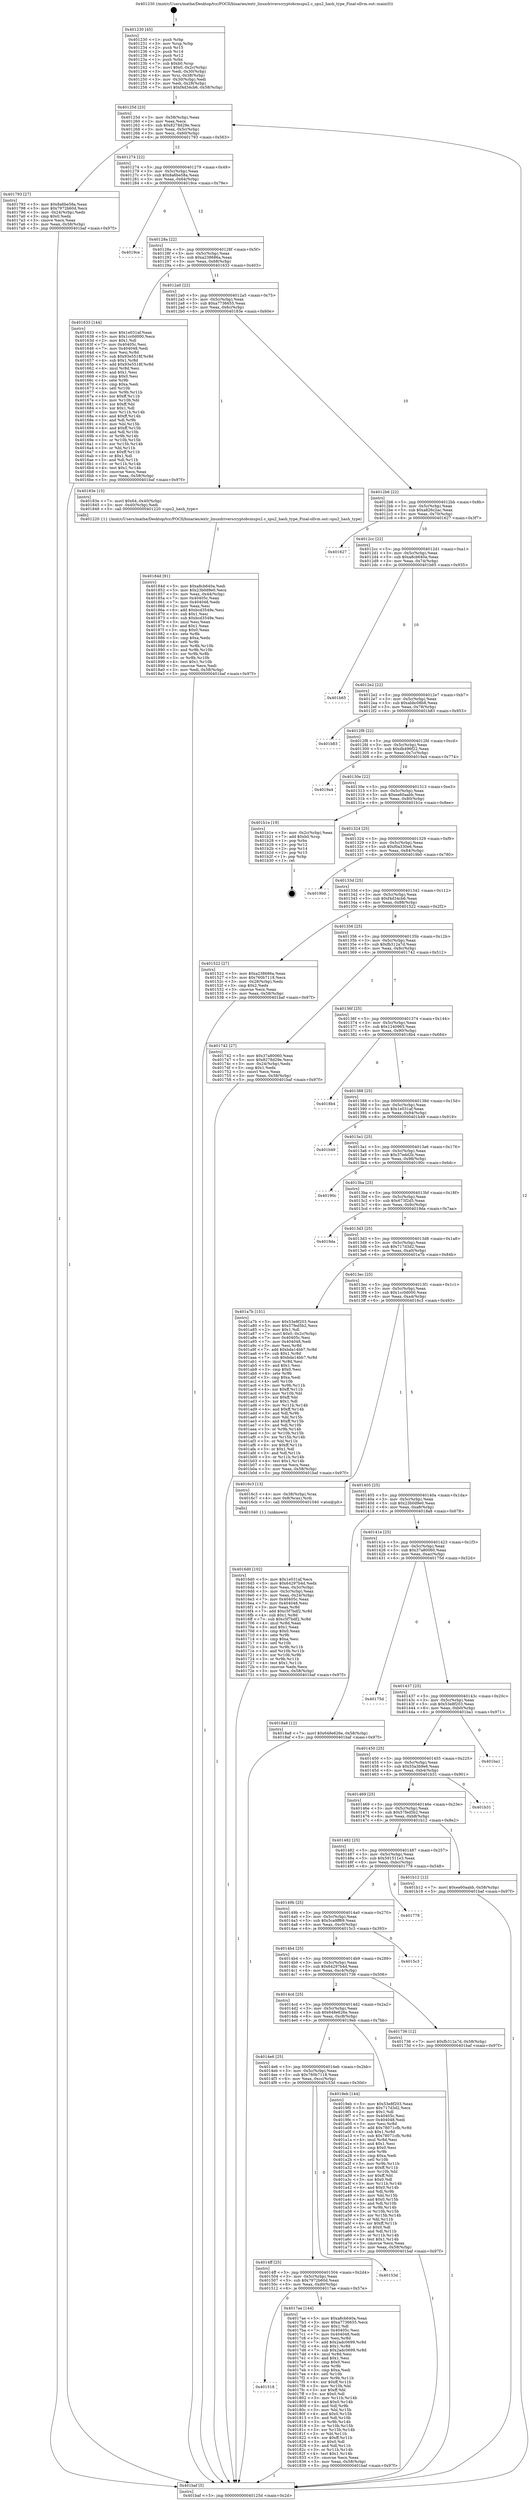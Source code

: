 digraph "0x401230" {
  label = "0x401230 (/mnt/c/Users/mathe/Desktop/tcc/POCII/binaries/extr_linuxdriverscryptobcmspu2.c_spu2_hash_type_Final-ollvm.out::main(0))"
  labelloc = "t"
  node[shape=record]

  Entry [label="",width=0.3,height=0.3,shape=circle,fillcolor=black,style=filled]
  "0x40125d" [label="{
     0x40125d [23]\l
     | [instrs]\l
     &nbsp;&nbsp;0x40125d \<+3\>: mov -0x58(%rbp),%eax\l
     &nbsp;&nbsp;0x401260 \<+2\>: mov %eax,%ecx\l
     &nbsp;&nbsp;0x401262 \<+6\>: sub $0x8278d29e,%ecx\l
     &nbsp;&nbsp;0x401268 \<+3\>: mov %eax,-0x5c(%rbp)\l
     &nbsp;&nbsp;0x40126b \<+3\>: mov %ecx,-0x60(%rbp)\l
     &nbsp;&nbsp;0x40126e \<+6\>: je 0000000000401793 \<main+0x563\>\l
  }"]
  "0x401793" [label="{
     0x401793 [27]\l
     | [instrs]\l
     &nbsp;&nbsp;0x401793 \<+5\>: mov $0x8a6be58a,%eax\l
     &nbsp;&nbsp;0x401798 \<+5\>: mov $0x7972b60d,%ecx\l
     &nbsp;&nbsp;0x40179d \<+3\>: mov -0x24(%rbp),%edx\l
     &nbsp;&nbsp;0x4017a0 \<+3\>: cmp $0x0,%edx\l
     &nbsp;&nbsp;0x4017a3 \<+3\>: cmove %ecx,%eax\l
     &nbsp;&nbsp;0x4017a6 \<+3\>: mov %eax,-0x58(%rbp)\l
     &nbsp;&nbsp;0x4017a9 \<+5\>: jmp 0000000000401baf \<main+0x97f\>\l
  }"]
  "0x401274" [label="{
     0x401274 [22]\l
     | [instrs]\l
     &nbsp;&nbsp;0x401274 \<+5\>: jmp 0000000000401279 \<main+0x49\>\l
     &nbsp;&nbsp;0x401279 \<+3\>: mov -0x5c(%rbp),%eax\l
     &nbsp;&nbsp;0x40127c \<+5\>: sub $0x8a6be58a,%eax\l
     &nbsp;&nbsp;0x401281 \<+3\>: mov %eax,-0x64(%rbp)\l
     &nbsp;&nbsp;0x401284 \<+6\>: je 00000000004019ce \<main+0x79e\>\l
  }"]
  Exit [label="",width=0.3,height=0.3,shape=circle,fillcolor=black,style=filled,peripheries=2]
  "0x4019ce" [label="{
     0x4019ce\l
  }", style=dashed]
  "0x40128a" [label="{
     0x40128a [22]\l
     | [instrs]\l
     &nbsp;&nbsp;0x40128a \<+5\>: jmp 000000000040128f \<main+0x5f\>\l
     &nbsp;&nbsp;0x40128f \<+3\>: mov -0x5c(%rbp),%eax\l
     &nbsp;&nbsp;0x401292 \<+5\>: sub $0xa238686a,%eax\l
     &nbsp;&nbsp;0x401297 \<+3\>: mov %eax,-0x68(%rbp)\l
     &nbsp;&nbsp;0x40129a \<+6\>: je 0000000000401633 \<main+0x403\>\l
  }"]
  "0x40184d" [label="{
     0x40184d [91]\l
     | [instrs]\l
     &nbsp;&nbsp;0x40184d \<+5\>: mov $0xa8cb640a,%edi\l
     &nbsp;&nbsp;0x401852 \<+5\>: mov $0x23b0d9e0,%ecx\l
     &nbsp;&nbsp;0x401857 \<+3\>: mov %eax,-0x44(%rbp)\l
     &nbsp;&nbsp;0x40185a \<+7\>: mov 0x40405c,%eax\l
     &nbsp;&nbsp;0x401861 \<+7\>: mov 0x404048,%edx\l
     &nbsp;&nbsp;0x401868 \<+2\>: mov %eax,%esi\l
     &nbsp;&nbsp;0x40186a \<+6\>: add $0xbcd3549e,%esi\l
     &nbsp;&nbsp;0x401870 \<+3\>: sub $0x1,%esi\l
     &nbsp;&nbsp;0x401873 \<+6\>: sub $0xbcd3549e,%esi\l
     &nbsp;&nbsp;0x401879 \<+3\>: imul %esi,%eax\l
     &nbsp;&nbsp;0x40187c \<+3\>: and $0x1,%eax\l
     &nbsp;&nbsp;0x40187f \<+3\>: cmp $0x0,%eax\l
     &nbsp;&nbsp;0x401882 \<+4\>: sete %r8b\l
     &nbsp;&nbsp;0x401886 \<+3\>: cmp $0xa,%edx\l
     &nbsp;&nbsp;0x401889 \<+4\>: setl %r9b\l
     &nbsp;&nbsp;0x40188d \<+3\>: mov %r8b,%r10b\l
     &nbsp;&nbsp;0x401890 \<+3\>: and %r9b,%r10b\l
     &nbsp;&nbsp;0x401893 \<+3\>: xor %r9b,%r8b\l
     &nbsp;&nbsp;0x401896 \<+3\>: or %r8b,%r10b\l
     &nbsp;&nbsp;0x401899 \<+4\>: test $0x1,%r10b\l
     &nbsp;&nbsp;0x40189d \<+3\>: cmovne %ecx,%edi\l
     &nbsp;&nbsp;0x4018a0 \<+3\>: mov %edi,-0x58(%rbp)\l
     &nbsp;&nbsp;0x4018a3 \<+5\>: jmp 0000000000401baf \<main+0x97f\>\l
  }"]
  "0x401633" [label="{
     0x401633 [144]\l
     | [instrs]\l
     &nbsp;&nbsp;0x401633 \<+5\>: mov $0x1e031af,%eax\l
     &nbsp;&nbsp;0x401638 \<+5\>: mov $0x1cc0d000,%ecx\l
     &nbsp;&nbsp;0x40163d \<+2\>: mov $0x1,%dl\l
     &nbsp;&nbsp;0x40163f \<+7\>: mov 0x40405c,%esi\l
     &nbsp;&nbsp;0x401646 \<+7\>: mov 0x404048,%edi\l
     &nbsp;&nbsp;0x40164d \<+3\>: mov %esi,%r8d\l
     &nbsp;&nbsp;0x401650 \<+7\>: sub $0x93e5518f,%r8d\l
     &nbsp;&nbsp;0x401657 \<+4\>: sub $0x1,%r8d\l
     &nbsp;&nbsp;0x40165b \<+7\>: add $0x93e5518f,%r8d\l
     &nbsp;&nbsp;0x401662 \<+4\>: imul %r8d,%esi\l
     &nbsp;&nbsp;0x401666 \<+3\>: and $0x1,%esi\l
     &nbsp;&nbsp;0x401669 \<+3\>: cmp $0x0,%esi\l
     &nbsp;&nbsp;0x40166c \<+4\>: sete %r9b\l
     &nbsp;&nbsp;0x401670 \<+3\>: cmp $0xa,%edi\l
     &nbsp;&nbsp;0x401673 \<+4\>: setl %r10b\l
     &nbsp;&nbsp;0x401677 \<+3\>: mov %r9b,%r11b\l
     &nbsp;&nbsp;0x40167a \<+4\>: xor $0xff,%r11b\l
     &nbsp;&nbsp;0x40167e \<+3\>: mov %r10b,%bl\l
     &nbsp;&nbsp;0x401681 \<+3\>: xor $0xff,%bl\l
     &nbsp;&nbsp;0x401684 \<+3\>: xor $0x1,%dl\l
     &nbsp;&nbsp;0x401687 \<+3\>: mov %r11b,%r14b\l
     &nbsp;&nbsp;0x40168a \<+4\>: and $0xff,%r14b\l
     &nbsp;&nbsp;0x40168e \<+3\>: and %dl,%r9b\l
     &nbsp;&nbsp;0x401691 \<+3\>: mov %bl,%r15b\l
     &nbsp;&nbsp;0x401694 \<+4\>: and $0xff,%r15b\l
     &nbsp;&nbsp;0x401698 \<+3\>: and %dl,%r10b\l
     &nbsp;&nbsp;0x40169b \<+3\>: or %r9b,%r14b\l
     &nbsp;&nbsp;0x40169e \<+3\>: or %r10b,%r15b\l
     &nbsp;&nbsp;0x4016a1 \<+3\>: xor %r15b,%r14b\l
     &nbsp;&nbsp;0x4016a4 \<+3\>: or %bl,%r11b\l
     &nbsp;&nbsp;0x4016a7 \<+4\>: xor $0xff,%r11b\l
     &nbsp;&nbsp;0x4016ab \<+3\>: or $0x1,%dl\l
     &nbsp;&nbsp;0x4016ae \<+3\>: and %dl,%r11b\l
     &nbsp;&nbsp;0x4016b1 \<+3\>: or %r11b,%r14b\l
     &nbsp;&nbsp;0x4016b4 \<+4\>: test $0x1,%r14b\l
     &nbsp;&nbsp;0x4016b8 \<+3\>: cmovne %ecx,%eax\l
     &nbsp;&nbsp;0x4016bb \<+3\>: mov %eax,-0x58(%rbp)\l
     &nbsp;&nbsp;0x4016be \<+5\>: jmp 0000000000401baf \<main+0x97f\>\l
  }"]
  "0x4012a0" [label="{
     0x4012a0 [22]\l
     | [instrs]\l
     &nbsp;&nbsp;0x4012a0 \<+5\>: jmp 00000000004012a5 \<main+0x75\>\l
     &nbsp;&nbsp;0x4012a5 \<+3\>: mov -0x5c(%rbp),%eax\l
     &nbsp;&nbsp;0x4012a8 \<+5\>: sub $0xa7736655,%eax\l
     &nbsp;&nbsp;0x4012ad \<+3\>: mov %eax,-0x6c(%rbp)\l
     &nbsp;&nbsp;0x4012b0 \<+6\>: je 000000000040183e \<main+0x60e\>\l
  }"]
  "0x401518" [label="{
     0x401518\l
  }", style=dashed]
  "0x40183e" [label="{
     0x40183e [15]\l
     | [instrs]\l
     &nbsp;&nbsp;0x40183e \<+7\>: movl $0x64,-0x40(%rbp)\l
     &nbsp;&nbsp;0x401845 \<+3\>: mov -0x40(%rbp),%edi\l
     &nbsp;&nbsp;0x401848 \<+5\>: call 0000000000401220 \<spu2_hash_type\>\l
     | [calls]\l
     &nbsp;&nbsp;0x401220 \{1\} (/mnt/c/Users/mathe/Desktop/tcc/POCII/binaries/extr_linuxdriverscryptobcmspu2.c_spu2_hash_type_Final-ollvm.out::spu2_hash_type)\l
  }"]
  "0x4012b6" [label="{
     0x4012b6 [22]\l
     | [instrs]\l
     &nbsp;&nbsp;0x4012b6 \<+5\>: jmp 00000000004012bb \<main+0x8b\>\l
     &nbsp;&nbsp;0x4012bb \<+3\>: mov -0x5c(%rbp),%eax\l
     &nbsp;&nbsp;0x4012be \<+5\>: sub $0xa826c2ac,%eax\l
     &nbsp;&nbsp;0x4012c3 \<+3\>: mov %eax,-0x70(%rbp)\l
     &nbsp;&nbsp;0x4012c6 \<+6\>: je 0000000000401627 \<main+0x3f7\>\l
  }"]
  "0x4017ae" [label="{
     0x4017ae [144]\l
     | [instrs]\l
     &nbsp;&nbsp;0x4017ae \<+5\>: mov $0xa8cb640a,%eax\l
     &nbsp;&nbsp;0x4017b3 \<+5\>: mov $0xa7736655,%ecx\l
     &nbsp;&nbsp;0x4017b8 \<+2\>: mov $0x1,%dl\l
     &nbsp;&nbsp;0x4017ba \<+7\>: mov 0x40405c,%esi\l
     &nbsp;&nbsp;0x4017c1 \<+7\>: mov 0x404048,%edi\l
     &nbsp;&nbsp;0x4017c8 \<+3\>: mov %esi,%r8d\l
     &nbsp;&nbsp;0x4017cb \<+7\>: add $0x2adc0699,%r8d\l
     &nbsp;&nbsp;0x4017d2 \<+4\>: sub $0x1,%r8d\l
     &nbsp;&nbsp;0x4017d6 \<+7\>: sub $0x2adc0699,%r8d\l
     &nbsp;&nbsp;0x4017dd \<+4\>: imul %r8d,%esi\l
     &nbsp;&nbsp;0x4017e1 \<+3\>: and $0x1,%esi\l
     &nbsp;&nbsp;0x4017e4 \<+3\>: cmp $0x0,%esi\l
     &nbsp;&nbsp;0x4017e7 \<+4\>: sete %r9b\l
     &nbsp;&nbsp;0x4017eb \<+3\>: cmp $0xa,%edi\l
     &nbsp;&nbsp;0x4017ee \<+4\>: setl %r10b\l
     &nbsp;&nbsp;0x4017f2 \<+3\>: mov %r9b,%r11b\l
     &nbsp;&nbsp;0x4017f5 \<+4\>: xor $0xff,%r11b\l
     &nbsp;&nbsp;0x4017f9 \<+3\>: mov %r10b,%bl\l
     &nbsp;&nbsp;0x4017fc \<+3\>: xor $0xff,%bl\l
     &nbsp;&nbsp;0x4017ff \<+3\>: xor $0x0,%dl\l
     &nbsp;&nbsp;0x401802 \<+3\>: mov %r11b,%r14b\l
     &nbsp;&nbsp;0x401805 \<+4\>: and $0x0,%r14b\l
     &nbsp;&nbsp;0x401809 \<+3\>: and %dl,%r9b\l
     &nbsp;&nbsp;0x40180c \<+3\>: mov %bl,%r15b\l
     &nbsp;&nbsp;0x40180f \<+4\>: and $0x0,%r15b\l
     &nbsp;&nbsp;0x401813 \<+3\>: and %dl,%r10b\l
     &nbsp;&nbsp;0x401816 \<+3\>: or %r9b,%r14b\l
     &nbsp;&nbsp;0x401819 \<+3\>: or %r10b,%r15b\l
     &nbsp;&nbsp;0x40181c \<+3\>: xor %r15b,%r14b\l
     &nbsp;&nbsp;0x40181f \<+3\>: or %bl,%r11b\l
     &nbsp;&nbsp;0x401822 \<+4\>: xor $0xff,%r11b\l
     &nbsp;&nbsp;0x401826 \<+3\>: or $0x0,%dl\l
     &nbsp;&nbsp;0x401829 \<+3\>: and %dl,%r11b\l
     &nbsp;&nbsp;0x40182c \<+3\>: or %r11b,%r14b\l
     &nbsp;&nbsp;0x40182f \<+4\>: test $0x1,%r14b\l
     &nbsp;&nbsp;0x401833 \<+3\>: cmovne %ecx,%eax\l
     &nbsp;&nbsp;0x401836 \<+3\>: mov %eax,-0x58(%rbp)\l
     &nbsp;&nbsp;0x401839 \<+5\>: jmp 0000000000401baf \<main+0x97f\>\l
  }"]
  "0x401627" [label="{
     0x401627\l
  }", style=dashed]
  "0x4012cc" [label="{
     0x4012cc [22]\l
     | [instrs]\l
     &nbsp;&nbsp;0x4012cc \<+5\>: jmp 00000000004012d1 \<main+0xa1\>\l
     &nbsp;&nbsp;0x4012d1 \<+3\>: mov -0x5c(%rbp),%eax\l
     &nbsp;&nbsp;0x4012d4 \<+5\>: sub $0xa8cb640a,%eax\l
     &nbsp;&nbsp;0x4012d9 \<+3\>: mov %eax,-0x74(%rbp)\l
     &nbsp;&nbsp;0x4012dc \<+6\>: je 0000000000401b65 \<main+0x935\>\l
  }"]
  "0x4014ff" [label="{
     0x4014ff [25]\l
     | [instrs]\l
     &nbsp;&nbsp;0x4014ff \<+5\>: jmp 0000000000401504 \<main+0x2d4\>\l
     &nbsp;&nbsp;0x401504 \<+3\>: mov -0x5c(%rbp),%eax\l
     &nbsp;&nbsp;0x401507 \<+5\>: sub $0x7972b60d,%eax\l
     &nbsp;&nbsp;0x40150c \<+6\>: mov %eax,-0xd0(%rbp)\l
     &nbsp;&nbsp;0x401512 \<+6\>: je 00000000004017ae \<main+0x57e\>\l
  }"]
  "0x401b65" [label="{
     0x401b65\l
  }", style=dashed]
  "0x4012e2" [label="{
     0x4012e2 [22]\l
     | [instrs]\l
     &nbsp;&nbsp;0x4012e2 \<+5\>: jmp 00000000004012e7 \<main+0xb7\>\l
     &nbsp;&nbsp;0x4012e7 \<+3\>: mov -0x5c(%rbp),%eax\l
     &nbsp;&nbsp;0x4012ea \<+5\>: sub $0xabbc08b8,%eax\l
     &nbsp;&nbsp;0x4012ef \<+3\>: mov %eax,-0x78(%rbp)\l
     &nbsp;&nbsp;0x4012f2 \<+6\>: je 0000000000401b83 \<main+0x953\>\l
  }"]
  "0x40153d" [label="{
     0x40153d\l
  }", style=dashed]
  "0x401b83" [label="{
     0x401b83\l
  }", style=dashed]
  "0x4012f8" [label="{
     0x4012f8 [22]\l
     | [instrs]\l
     &nbsp;&nbsp;0x4012f8 \<+5\>: jmp 00000000004012fd \<main+0xcd\>\l
     &nbsp;&nbsp;0x4012fd \<+3\>: mov -0x5c(%rbp),%eax\l
     &nbsp;&nbsp;0x401300 \<+5\>: sub $0xdb496f22,%eax\l
     &nbsp;&nbsp;0x401305 \<+3\>: mov %eax,-0x7c(%rbp)\l
     &nbsp;&nbsp;0x401308 \<+6\>: je 00000000004019a4 \<main+0x774\>\l
  }"]
  "0x4014e6" [label="{
     0x4014e6 [25]\l
     | [instrs]\l
     &nbsp;&nbsp;0x4014e6 \<+5\>: jmp 00000000004014eb \<main+0x2bb\>\l
     &nbsp;&nbsp;0x4014eb \<+3\>: mov -0x5c(%rbp),%eax\l
     &nbsp;&nbsp;0x4014ee \<+5\>: sub $0x760b7118,%eax\l
     &nbsp;&nbsp;0x4014f3 \<+6\>: mov %eax,-0xcc(%rbp)\l
     &nbsp;&nbsp;0x4014f9 \<+6\>: je 000000000040153d \<main+0x30d\>\l
  }"]
  "0x4019a4" [label="{
     0x4019a4\l
  }", style=dashed]
  "0x40130e" [label="{
     0x40130e [22]\l
     | [instrs]\l
     &nbsp;&nbsp;0x40130e \<+5\>: jmp 0000000000401313 \<main+0xe3\>\l
     &nbsp;&nbsp;0x401313 \<+3\>: mov -0x5c(%rbp),%eax\l
     &nbsp;&nbsp;0x401316 \<+5\>: sub $0xea60aabb,%eax\l
     &nbsp;&nbsp;0x40131b \<+3\>: mov %eax,-0x80(%rbp)\l
     &nbsp;&nbsp;0x40131e \<+6\>: je 0000000000401b1e \<main+0x8ee\>\l
  }"]
  "0x4019eb" [label="{
     0x4019eb [144]\l
     | [instrs]\l
     &nbsp;&nbsp;0x4019eb \<+5\>: mov $0x53e8f203,%eax\l
     &nbsp;&nbsp;0x4019f0 \<+5\>: mov $0x717d3d2,%ecx\l
     &nbsp;&nbsp;0x4019f5 \<+2\>: mov $0x1,%dl\l
     &nbsp;&nbsp;0x4019f7 \<+7\>: mov 0x40405c,%esi\l
     &nbsp;&nbsp;0x4019fe \<+7\>: mov 0x404048,%edi\l
     &nbsp;&nbsp;0x401a05 \<+3\>: mov %esi,%r8d\l
     &nbsp;&nbsp;0x401a08 \<+7\>: add $0x78071cfb,%r8d\l
     &nbsp;&nbsp;0x401a0f \<+4\>: sub $0x1,%r8d\l
     &nbsp;&nbsp;0x401a13 \<+7\>: sub $0x78071cfb,%r8d\l
     &nbsp;&nbsp;0x401a1a \<+4\>: imul %r8d,%esi\l
     &nbsp;&nbsp;0x401a1e \<+3\>: and $0x1,%esi\l
     &nbsp;&nbsp;0x401a21 \<+3\>: cmp $0x0,%esi\l
     &nbsp;&nbsp;0x401a24 \<+4\>: sete %r9b\l
     &nbsp;&nbsp;0x401a28 \<+3\>: cmp $0xa,%edi\l
     &nbsp;&nbsp;0x401a2b \<+4\>: setl %r10b\l
     &nbsp;&nbsp;0x401a2f \<+3\>: mov %r9b,%r11b\l
     &nbsp;&nbsp;0x401a32 \<+4\>: xor $0xff,%r11b\l
     &nbsp;&nbsp;0x401a36 \<+3\>: mov %r10b,%bl\l
     &nbsp;&nbsp;0x401a39 \<+3\>: xor $0xff,%bl\l
     &nbsp;&nbsp;0x401a3c \<+3\>: xor $0x0,%dl\l
     &nbsp;&nbsp;0x401a3f \<+3\>: mov %r11b,%r14b\l
     &nbsp;&nbsp;0x401a42 \<+4\>: and $0x0,%r14b\l
     &nbsp;&nbsp;0x401a46 \<+3\>: and %dl,%r9b\l
     &nbsp;&nbsp;0x401a49 \<+3\>: mov %bl,%r15b\l
     &nbsp;&nbsp;0x401a4c \<+4\>: and $0x0,%r15b\l
     &nbsp;&nbsp;0x401a50 \<+3\>: and %dl,%r10b\l
     &nbsp;&nbsp;0x401a53 \<+3\>: or %r9b,%r14b\l
     &nbsp;&nbsp;0x401a56 \<+3\>: or %r10b,%r15b\l
     &nbsp;&nbsp;0x401a59 \<+3\>: xor %r15b,%r14b\l
     &nbsp;&nbsp;0x401a5c \<+3\>: or %bl,%r11b\l
     &nbsp;&nbsp;0x401a5f \<+4\>: xor $0xff,%r11b\l
     &nbsp;&nbsp;0x401a63 \<+3\>: or $0x0,%dl\l
     &nbsp;&nbsp;0x401a66 \<+3\>: and %dl,%r11b\l
     &nbsp;&nbsp;0x401a69 \<+3\>: or %r11b,%r14b\l
     &nbsp;&nbsp;0x401a6c \<+4\>: test $0x1,%r14b\l
     &nbsp;&nbsp;0x401a70 \<+3\>: cmovne %ecx,%eax\l
     &nbsp;&nbsp;0x401a73 \<+3\>: mov %eax,-0x58(%rbp)\l
     &nbsp;&nbsp;0x401a76 \<+5\>: jmp 0000000000401baf \<main+0x97f\>\l
  }"]
  "0x401b1e" [label="{
     0x401b1e [19]\l
     | [instrs]\l
     &nbsp;&nbsp;0x401b1e \<+3\>: mov -0x2c(%rbp),%eax\l
     &nbsp;&nbsp;0x401b21 \<+7\>: add $0xb0,%rsp\l
     &nbsp;&nbsp;0x401b28 \<+1\>: pop %rbx\l
     &nbsp;&nbsp;0x401b29 \<+2\>: pop %r12\l
     &nbsp;&nbsp;0x401b2b \<+2\>: pop %r14\l
     &nbsp;&nbsp;0x401b2d \<+2\>: pop %r15\l
     &nbsp;&nbsp;0x401b2f \<+1\>: pop %rbp\l
     &nbsp;&nbsp;0x401b30 \<+1\>: ret\l
  }"]
  "0x401324" [label="{
     0x401324 [25]\l
     | [instrs]\l
     &nbsp;&nbsp;0x401324 \<+5\>: jmp 0000000000401329 \<main+0xf9\>\l
     &nbsp;&nbsp;0x401329 \<+3\>: mov -0x5c(%rbp),%eax\l
     &nbsp;&nbsp;0x40132c \<+5\>: sub $0xf0a330e6,%eax\l
     &nbsp;&nbsp;0x401331 \<+6\>: mov %eax,-0x84(%rbp)\l
     &nbsp;&nbsp;0x401337 \<+6\>: je 00000000004019b0 \<main+0x780\>\l
  }"]
  "0x4014cd" [label="{
     0x4014cd [25]\l
     | [instrs]\l
     &nbsp;&nbsp;0x4014cd \<+5\>: jmp 00000000004014d2 \<main+0x2a2\>\l
     &nbsp;&nbsp;0x4014d2 \<+3\>: mov -0x5c(%rbp),%eax\l
     &nbsp;&nbsp;0x4014d5 \<+5\>: sub $0x648e626e,%eax\l
     &nbsp;&nbsp;0x4014da \<+6\>: mov %eax,-0xc8(%rbp)\l
     &nbsp;&nbsp;0x4014e0 \<+6\>: je 00000000004019eb \<main+0x7bb\>\l
  }"]
  "0x4019b0" [label="{
     0x4019b0\l
  }", style=dashed]
  "0x40133d" [label="{
     0x40133d [25]\l
     | [instrs]\l
     &nbsp;&nbsp;0x40133d \<+5\>: jmp 0000000000401342 \<main+0x112\>\l
     &nbsp;&nbsp;0x401342 \<+3\>: mov -0x5c(%rbp),%eax\l
     &nbsp;&nbsp;0x401345 \<+5\>: sub $0xf4d34cb6,%eax\l
     &nbsp;&nbsp;0x40134a \<+6\>: mov %eax,-0x88(%rbp)\l
     &nbsp;&nbsp;0x401350 \<+6\>: je 0000000000401522 \<main+0x2f2\>\l
  }"]
  "0x401736" [label="{
     0x401736 [12]\l
     | [instrs]\l
     &nbsp;&nbsp;0x401736 \<+7\>: movl $0xfb312a7d,-0x58(%rbp)\l
     &nbsp;&nbsp;0x40173d \<+5\>: jmp 0000000000401baf \<main+0x97f\>\l
  }"]
  "0x401522" [label="{
     0x401522 [27]\l
     | [instrs]\l
     &nbsp;&nbsp;0x401522 \<+5\>: mov $0xa238686a,%eax\l
     &nbsp;&nbsp;0x401527 \<+5\>: mov $0x760b7118,%ecx\l
     &nbsp;&nbsp;0x40152c \<+3\>: mov -0x28(%rbp),%edx\l
     &nbsp;&nbsp;0x40152f \<+3\>: cmp $0x2,%edx\l
     &nbsp;&nbsp;0x401532 \<+3\>: cmovne %ecx,%eax\l
     &nbsp;&nbsp;0x401535 \<+3\>: mov %eax,-0x58(%rbp)\l
     &nbsp;&nbsp;0x401538 \<+5\>: jmp 0000000000401baf \<main+0x97f\>\l
  }"]
  "0x401356" [label="{
     0x401356 [25]\l
     | [instrs]\l
     &nbsp;&nbsp;0x401356 \<+5\>: jmp 000000000040135b \<main+0x12b\>\l
     &nbsp;&nbsp;0x40135b \<+3\>: mov -0x5c(%rbp),%eax\l
     &nbsp;&nbsp;0x40135e \<+5\>: sub $0xfb312a7d,%eax\l
     &nbsp;&nbsp;0x401363 \<+6\>: mov %eax,-0x8c(%rbp)\l
     &nbsp;&nbsp;0x401369 \<+6\>: je 0000000000401742 \<main+0x512\>\l
  }"]
  "0x401baf" [label="{
     0x401baf [5]\l
     | [instrs]\l
     &nbsp;&nbsp;0x401baf \<+5\>: jmp 000000000040125d \<main+0x2d\>\l
  }"]
  "0x401230" [label="{
     0x401230 [45]\l
     | [instrs]\l
     &nbsp;&nbsp;0x401230 \<+1\>: push %rbp\l
     &nbsp;&nbsp;0x401231 \<+3\>: mov %rsp,%rbp\l
     &nbsp;&nbsp;0x401234 \<+2\>: push %r15\l
     &nbsp;&nbsp;0x401236 \<+2\>: push %r14\l
     &nbsp;&nbsp;0x401238 \<+2\>: push %r12\l
     &nbsp;&nbsp;0x40123a \<+1\>: push %rbx\l
     &nbsp;&nbsp;0x40123b \<+7\>: sub $0xb0,%rsp\l
     &nbsp;&nbsp;0x401242 \<+7\>: movl $0x0,-0x2c(%rbp)\l
     &nbsp;&nbsp;0x401249 \<+3\>: mov %edi,-0x30(%rbp)\l
     &nbsp;&nbsp;0x40124c \<+4\>: mov %rsi,-0x38(%rbp)\l
     &nbsp;&nbsp;0x401250 \<+3\>: mov -0x30(%rbp),%edi\l
     &nbsp;&nbsp;0x401253 \<+3\>: mov %edi,-0x28(%rbp)\l
     &nbsp;&nbsp;0x401256 \<+7\>: movl $0xf4d34cb6,-0x58(%rbp)\l
  }"]
  "0x4014b4" [label="{
     0x4014b4 [25]\l
     | [instrs]\l
     &nbsp;&nbsp;0x4014b4 \<+5\>: jmp 00000000004014b9 \<main+0x289\>\l
     &nbsp;&nbsp;0x4014b9 \<+3\>: mov -0x5c(%rbp),%eax\l
     &nbsp;&nbsp;0x4014bc \<+5\>: sub $0x64297b4d,%eax\l
     &nbsp;&nbsp;0x4014c1 \<+6\>: mov %eax,-0xc4(%rbp)\l
     &nbsp;&nbsp;0x4014c7 \<+6\>: je 0000000000401736 \<main+0x506\>\l
  }"]
  "0x401742" [label="{
     0x401742 [27]\l
     | [instrs]\l
     &nbsp;&nbsp;0x401742 \<+5\>: mov $0x37a80060,%eax\l
     &nbsp;&nbsp;0x401747 \<+5\>: mov $0x8278d29e,%ecx\l
     &nbsp;&nbsp;0x40174c \<+3\>: mov -0x24(%rbp),%edx\l
     &nbsp;&nbsp;0x40174f \<+3\>: cmp $0x1,%edx\l
     &nbsp;&nbsp;0x401752 \<+3\>: cmovl %ecx,%eax\l
     &nbsp;&nbsp;0x401755 \<+3\>: mov %eax,-0x58(%rbp)\l
     &nbsp;&nbsp;0x401758 \<+5\>: jmp 0000000000401baf \<main+0x97f\>\l
  }"]
  "0x40136f" [label="{
     0x40136f [25]\l
     | [instrs]\l
     &nbsp;&nbsp;0x40136f \<+5\>: jmp 0000000000401374 \<main+0x144\>\l
     &nbsp;&nbsp;0x401374 \<+3\>: mov -0x5c(%rbp),%eax\l
     &nbsp;&nbsp;0x401377 \<+5\>: sub $0x1240965,%eax\l
     &nbsp;&nbsp;0x40137c \<+6\>: mov %eax,-0x90(%rbp)\l
     &nbsp;&nbsp;0x401382 \<+6\>: je 00000000004018b4 \<main+0x684\>\l
  }"]
  "0x4015c3" [label="{
     0x4015c3\l
  }", style=dashed]
  "0x4018b4" [label="{
     0x4018b4\l
  }", style=dashed]
  "0x401388" [label="{
     0x401388 [25]\l
     | [instrs]\l
     &nbsp;&nbsp;0x401388 \<+5\>: jmp 000000000040138d \<main+0x15d\>\l
     &nbsp;&nbsp;0x40138d \<+3\>: mov -0x5c(%rbp),%eax\l
     &nbsp;&nbsp;0x401390 \<+5\>: sub $0x1e031af,%eax\l
     &nbsp;&nbsp;0x401395 \<+6\>: mov %eax,-0x94(%rbp)\l
     &nbsp;&nbsp;0x40139b \<+6\>: je 0000000000401b49 \<main+0x919\>\l
  }"]
  "0x40149b" [label="{
     0x40149b [25]\l
     | [instrs]\l
     &nbsp;&nbsp;0x40149b \<+5\>: jmp 00000000004014a0 \<main+0x270\>\l
     &nbsp;&nbsp;0x4014a0 \<+3\>: mov -0x5c(%rbp),%eax\l
     &nbsp;&nbsp;0x4014a3 \<+5\>: sub $0x5ca9ff69,%eax\l
     &nbsp;&nbsp;0x4014a8 \<+6\>: mov %eax,-0xc0(%rbp)\l
     &nbsp;&nbsp;0x4014ae \<+6\>: je 00000000004015c3 \<main+0x393\>\l
  }"]
  "0x401b49" [label="{
     0x401b49\l
  }", style=dashed]
  "0x4013a1" [label="{
     0x4013a1 [25]\l
     | [instrs]\l
     &nbsp;&nbsp;0x4013a1 \<+5\>: jmp 00000000004013a6 \<main+0x176\>\l
     &nbsp;&nbsp;0x4013a6 \<+3\>: mov -0x5c(%rbp),%eax\l
     &nbsp;&nbsp;0x4013a9 \<+5\>: sub $0x37edd2b,%eax\l
     &nbsp;&nbsp;0x4013ae \<+6\>: mov %eax,-0x98(%rbp)\l
     &nbsp;&nbsp;0x4013b4 \<+6\>: je 000000000040190c \<main+0x6dc\>\l
  }"]
  "0x401778" [label="{
     0x401778\l
  }", style=dashed]
  "0x40190c" [label="{
     0x40190c\l
  }", style=dashed]
  "0x4013ba" [label="{
     0x4013ba [25]\l
     | [instrs]\l
     &nbsp;&nbsp;0x4013ba \<+5\>: jmp 00000000004013bf \<main+0x18f\>\l
     &nbsp;&nbsp;0x4013bf \<+3\>: mov -0x5c(%rbp),%eax\l
     &nbsp;&nbsp;0x4013c2 \<+5\>: sub $0x673f2d5,%eax\l
     &nbsp;&nbsp;0x4013c7 \<+6\>: mov %eax,-0x9c(%rbp)\l
     &nbsp;&nbsp;0x4013cd \<+6\>: je 00000000004019da \<main+0x7aa\>\l
  }"]
  "0x401482" [label="{
     0x401482 [25]\l
     | [instrs]\l
     &nbsp;&nbsp;0x401482 \<+5\>: jmp 0000000000401487 \<main+0x257\>\l
     &nbsp;&nbsp;0x401487 \<+3\>: mov -0x5c(%rbp),%eax\l
     &nbsp;&nbsp;0x40148a \<+5\>: sub $0x591511e3,%eax\l
     &nbsp;&nbsp;0x40148f \<+6\>: mov %eax,-0xbc(%rbp)\l
     &nbsp;&nbsp;0x401495 \<+6\>: je 0000000000401778 \<main+0x548\>\l
  }"]
  "0x4019da" [label="{
     0x4019da\l
  }", style=dashed]
  "0x4013d3" [label="{
     0x4013d3 [25]\l
     | [instrs]\l
     &nbsp;&nbsp;0x4013d3 \<+5\>: jmp 00000000004013d8 \<main+0x1a8\>\l
     &nbsp;&nbsp;0x4013d8 \<+3\>: mov -0x5c(%rbp),%eax\l
     &nbsp;&nbsp;0x4013db \<+5\>: sub $0x717d3d2,%eax\l
     &nbsp;&nbsp;0x4013e0 \<+6\>: mov %eax,-0xa0(%rbp)\l
     &nbsp;&nbsp;0x4013e6 \<+6\>: je 0000000000401a7b \<main+0x84b\>\l
  }"]
  "0x401b12" [label="{
     0x401b12 [12]\l
     | [instrs]\l
     &nbsp;&nbsp;0x401b12 \<+7\>: movl $0xea60aabb,-0x58(%rbp)\l
     &nbsp;&nbsp;0x401b19 \<+5\>: jmp 0000000000401baf \<main+0x97f\>\l
  }"]
  "0x401a7b" [label="{
     0x401a7b [151]\l
     | [instrs]\l
     &nbsp;&nbsp;0x401a7b \<+5\>: mov $0x53e8f203,%eax\l
     &nbsp;&nbsp;0x401a80 \<+5\>: mov $0x57fed5b2,%ecx\l
     &nbsp;&nbsp;0x401a85 \<+2\>: mov $0x1,%dl\l
     &nbsp;&nbsp;0x401a87 \<+7\>: movl $0x0,-0x2c(%rbp)\l
     &nbsp;&nbsp;0x401a8e \<+7\>: mov 0x40405c,%esi\l
     &nbsp;&nbsp;0x401a95 \<+7\>: mov 0x404048,%edi\l
     &nbsp;&nbsp;0x401a9c \<+3\>: mov %esi,%r8d\l
     &nbsp;&nbsp;0x401a9f \<+7\>: add $0xbda14bb7,%r8d\l
     &nbsp;&nbsp;0x401aa6 \<+4\>: sub $0x1,%r8d\l
     &nbsp;&nbsp;0x401aaa \<+7\>: sub $0xbda14bb7,%r8d\l
     &nbsp;&nbsp;0x401ab1 \<+4\>: imul %r8d,%esi\l
     &nbsp;&nbsp;0x401ab5 \<+3\>: and $0x1,%esi\l
     &nbsp;&nbsp;0x401ab8 \<+3\>: cmp $0x0,%esi\l
     &nbsp;&nbsp;0x401abb \<+4\>: sete %r9b\l
     &nbsp;&nbsp;0x401abf \<+3\>: cmp $0xa,%edi\l
     &nbsp;&nbsp;0x401ac2 \<+4\>: setl %r10b\l
     &nbsp;&nbsp;0x401ac6 \<+3\>: mov %r9b,%r11b\l
     &nbsp;&nbsp;0x401ac9 \<+4\>: xor $0xff,%r11b\l
     &nbsp;&nbsp;0x401acd \<+3\>: mov %r10b,%bl\l
     &nbsp;&nbsp;0x401ad0 \<+3\>: xor $0xff,%bl\l
     &nbsp;&nbsp;0x401ad3 \<+3\>: xor $0x1,%dl\l
     &nbsp;&nbsp;0x401ad6 \<+3\>: mov %r11b,%r14b\l
     &nbsp;&nbsp;0x401ad9 \<+4\>: and $0xff,%r14b\l
     &nbsp;&nbsp;0x401add \<+3\>: and %dl,%r9b\l
     &nbsp;&nbsp;0x401ae0 \<+3\>: mov %bl,%r15b\l
     &nbsp;&nbsp;0x401ae3 \<+4\>: and $0xff,%r15b\l
     &nbsp;&nbsp;0x401ae7 \<+3\>: and %dl,%r10b\l
     &nbsp;&nbsp;0x401aea \<+3\>: or %r9b,%r14b\l
     &nbsp;&nbsp;0x401aed \<+3\>: or %r10b,%r15b\l
     &nbsp;&nbsp;0x401af0 \<+3\>: xor %r15b,%r14b\l
     &nbsp;&nbsp;0x401af3 \<+3\>: or %bl,%r11b\l
     &nbsp;&nbsp;0x401af6 \<+4\>: xor $0xff,%r11b\l
     &nbsp;&nbsp;0x401afa \<+3\>: or $0x1,%dl\l
     &nbsp;&nbsp;0x401afd \<+3\>: and %dl,%r11b\l
     &nbsp;&nbsp;0x401b00 \<+3\>: or %r11b,%r14b\l
     &nbsp;&nbsp;0x401b03 \<+4\>: test $0x1,%r14b\l
     &nbsp;&nbsp;0x401b07 \<+3\>: cmovne %ecx,%eax\l
     &nbsp;&nbsp;0x401b0a \<+3\>: mov %eax,-0x58(%rbp)\l
     &nbsp;&nbsp;0x401b0d \<+5\>: jmp 0000000000401baf \<main+0x97f\>\l
  }"]
  "0x4013ec" [label="{
     0x4013ec [25]\l
     | [instrs]\l
     &nbsp;&nbsp;0x4013ec \<+5\>: jmp 00000000004013f1 \<main+0x1c1\>\l
     &nbsp;&nbsp;0x4013f1 \<+3\>: mov -0x5c(%rbp),%eax\l
     &nbsp;&nbsp;0x4013f4 \<+5\>: sub $0x1cc0d000,%eax\l
     &nbsp;&nbsp;0x4013f9 \<+6\>: mov %eax,-0xa4(%rbp)\l
     &nbsp;&nbsp;0x4013ff \<+6\>: je 00000000004016c3 \<main+0x493\>\l
  }"]
  "0x401469" [label="{
     0x401469 [25]\l
     | [instrs]\l
     &nbsp;&nbsp;0x401469 \<+5\>: jmp 000000000040146e \<main+0x23e\>\l
     &nbsp;&nbsp;0x40146e \<+3\>: mov -0x5c(%rbp),%eax\l
     &nbsp;&nbsp;0x401471 \<+5\>: sub $0x57fed5b2,%eax\l
     &nbsp;&nbsp;0x401476 \<+6\>: mov %eax,-0xb8(%rbp)\l
     &nbsp;&nbsp;0x40147c \<+6\>: je 0000000000401b12 \<main+0x8e2\>\l
  }"]
  "0x4016c3" [label="{
     0x4016c3 [13]\l
     | [instrs]\l
     &nbsp;&nbsp;0x4016c3 \<+4\>: mov -0x38(%rbp),%rax\l
     &nbsp;&nbsp;0x4016c7 \<+4\>: mov 0x8(%rax),%rdi\l
     &nbsp;&nbsp;0x4016cb \<+5\>: call 0000000000401040 \<atoi@plt\>\l
     | [calls]\l
     &nbsp;&nbsp;0x401040 \{1\} (unknown)\l
  }"]
  "0x401405" [label="{
     0x401405 [25]\l
     | [instrs]\l
     &nbsp;&nbsp;0x401405 \<+5\>: jmp 000000000040140a \<main+0x1da\>\l
     &nbsp;&nbsp;0x40140a \<+3\>: mov -0x5c(%rbp),%eax\l
     &nbsp;&nbsp;0x40140d \<+5\>: sub $0x23b0d9e0,%eax\l
     &nbsp;&nbsp;0x401412 \<+6\>: mov %eax,-0xa8(%rbp)\l
     &nbsp;&nbsp;0x401418 \<+6\>: je 00000000004018a8 \<main+0x678\>\l
  }"]
  "0x4016d0" [label="{
     0x4016d0 [102]\l
     | [instrs]\l
     &nbsp;&nbsp;0x4016d0 \<+5\>: mov $0x1e031af,%ecx\l
     &nbsp;&nbsp;0x4016d5 \<+5\>: mov $0x64297b4d,%edx\l
     &nbsp;&nbsp;0x4016da \<+3\>: mov %eax,-0x3c(%rbp)\l
     &nbsp;&nbsp;0x4016dd \<+3\>: mov -0x3c(%rbp),%eax\l
     &nbsp;&nbsp;0x4016e0 \<+3\>: mov %eax,-0x24(%rbp)\l
     &nbsp;&nbsp;0x4016e3 \<+7\>: mov 0x40405c,%eax\l
     &nbsp;&nbsp;0x4016ea \<+7\>: mov 0x404048,%esi\l
     &nbsp;&nbsp;0x4016f1 \<+3\>: mov %eax,%r8d\l
     &nbsp;&nbsp;0x4016f4 \<+7\>: add $0xc5f7bdf2,%r8d\l
     &nbsp;&nbsp;0x4016fb \<+4\>: sub $0x1,%r8d\l
     &nbsp;&nbsp;0x4016ff \<+7\>: sub $0xc5f7bdf2,%r8d\l
     &nbsp;&nbsp;0x401706 \<+4\>: imul %r8d,%eax\l
     &nbsp;&nbsp;0x40170a \<+3\>: and $0x1,%eax\l
     &nbsp;&nbsp;0x40170d \<+3\>: cmp $0x0,%eax\l
     &nbsp;&nbsp;0x401710 \<+4\>: sete %r9b\l
     &nbsp;&nbsp;0x401714 \<+3\>: cmp $0xa,%esi\l
     &nbsp;&nbsp;0x401717 \<+4\>: setl %r10b\l
     &nbsp;&nbsp;0x40171b \<+3\>: mov %r9b,%r11b\l
     &nbsp;&nbsp;0x40171e \<+3\>: and %r10b,%r11b\l
     &nbsp;&nbsp;0x401721 \<+3\>: xor %r10b,%r9b\l
     &nbsp;&nbsp;0x401724 \<+3\>: or %r9b,%r11b\l
     &nbsp;&nbsp;0x401727 \<+4\>: test $0x1,%r11b\l
     &nbsp;&nbsp;0x40172b \<+3\>: cmovne %edx,%ecx\l
     &nbsp;&nbsp;0x40172e \<+3\>: mov %ecx,-0x58(%rbp)\l
     &nbsp;&nbsp;0x401731 \<+5\>: jmp 0000000000401baf \<main+0x97f\>\l
  }"]
  "0x401b31" [label="{
     0x401b31\l
  }", style=dashed]
  "0x4018a8" [label="{
     0x4018a8 [12]\l
     | [instrs]\l
     &nbsp;&nbsp;0x4018a8 \<+7\>: movl $0x648e626e,-0x58(%rbp)\l
     &nbsp;&nbsp;0x4018af \<+5\>: jmp 0000000000401baf \<main+0x97f\>\l
  }"]
  "0x40141e" [label="{
     0x40141e [25]\l
     | [instrs]\l
     &nbsp;&nbsp;0x40141e \<+5\>: jmp 0000000000401423 \<main+0x1f3\>\l
     &nbsp;&nbsp;0x401423 \<+3\>: mov -0x5c(%rbp),%eax\l
     &nbsp;&nbsp;0x401426 \<+5\>: sub $0x37a80060,%eax\l
     &nbsp;&nbsp;0x40142b \<+6\>: mov %eax,-0xac(%rbp)\l
     &nbsp;&nbsp;0x401431 \<+6\>: je 000000000040175d \<main+0x52d\>\l
  }"]
  "0x401450" [label="{
     0x401450 [25]\l
     | [instrs]\l
     &nbsp;&nbsp;0x401450 \<+5\>: jmp 0000000000401455 \<main+0x225\>\l
     &nbsp;&nbsp;0x401455 \<+3\>: mov -0x5c(%rbp),%eax\l
     &nbsp;&nbsp;0x401458 \<+5\>: sub $0x55a3b9e6,%eax\l
     &nbsp;&nbsp;0x40145d \<+6\>: mov %eax,-0xb4(%rbp)\l
     &nbsp;&nbsp;0x401463 \<+6\>: je 0000000000401b31 \<main+0x901\>\l
  }"]
  "0x40175d" [label="{
     0x40175d\l
  }", style=dashed]
  "0x401437" [label="{
     0x401437 [25]\l
     | [instrs]\l
     &nbsp;&nbsp;0x401437 \<+5\>: jmp 000000000040143c \<main+0x20c\>\l
     &nbsp;&nbsp;0x40143c \<+3\>: mov -0x5c(%rbp),%eax\l
     &nbsp;&nbsp;0x40143f \<+5\>: sub $0x53e8f203,%eax\l
     &nbsp;&nbsp;0x401444 \<+6\>: mov %eax,-0xb0(%rbp)\l
     &nbsp;&nbsp;0x40144a \<+6\>: je 0000000000401ba1 \<main+0x971\>\l
  }"]
  "0x401ba1" [label="{
     0x401ba1\l
  }", style=dashed]
  Entry -> "0x401230" [label=" 1"]
  "0x40125d" -> "0x401793" [label=" 1"]
  "0x40125d" -> "0x401274" [label=" 12"]
  "0x401b1e" -> Exit [label=" 1"]
  "0x401274" -> "0x4019ce" [label=" 0"]
  "0x401274" -> "0x40128a" [label=" 12"]
  "0x401b12" -> "0x401baf" [label=" 1"]
  "0x40128a" -> "0x401633" [label=" 1"]
  "0x40128a" -> "0x4012a0" [label=" 11"]
  "0x401a7b" -> "0x401baf" [label=" 1"]
  "0x4012a0" -> "0x40183e" [label=" 1"]
  "0x4012a0" -> "0x4012b6" [label=" 10"]
  "0x4019eb" -> "0x401baf" [label=" 1"]
  "0x4012b6" -> "0x401627" [label=" 0"]
  "0x4012b6" -> "0x4012cc" [label=" 10"]
  "0x4018a8" -> "0x401baf" [label=" 1"]
  "0x4012cc" -> "0x401b65" [label=" 0"]
  "0x4012cc" -> "0x4012e2" [label=" 10"]
  "0x40183e" -> "0x40184d" [label=" 1"]
  "0x4012e2" -> "0x401b83" [label=" 0"]
  "0x4012e2" -> "0x4012f8" [label=" 10"]
  "0x4017ae" -> "0x401baf" [label=" 1"]
  "0x4012f8" -> "0x4019a4" [label=" 0"]
  "0x4012f8" -> "0x40130e" [label=" 10"]
  "0x4014ff" -> "0x4017ae" [label=" 1"]
  "0x40130e" -> "0x401b1e" [label=" 1"]
  "0x40130e" -> "0x401324" [label=" 9"]
  "0x40184d" -> "0x401baf" [label=" 1"]
  "0x401324" -> "0x4019b0" [label=" 0"]
  "0x401324" -> "0x40133d" [label=" 9"]
  "0x4014e6" -> "0x40153d" [label=" 0"]
  "0x40133d" -> "0x401522" [label=" 1"]
  "0x40133d" -> "0x401356" [label=" 8"]
  "0x401522" -> "0x401baf" [label=" 1"]
  "0x401230" -> "0x40125d" [label=" 1"]
  "0x401baf" -> "0x40125d" [label=" 12"]
  "0x401633" -> "0x401baf" [label=" 1"]
  "0x4014ff" -> "0x401518" [label=" 0"]
  "0x401356" -> "0x401742" [label=" 1"]
  "0x401356" -> "0x40136f" [label=" 7"]
  "0x4014cd" -> "0x4019eb" [label=" 1"]
  "0x40136f" -> "0x4018b4" [label=" 0"]
  "0x40136f" -> "0x401388" [label=" 7"]
  "0x4014e6" -> "0x4014ff" [label=" 1"]
  "0x401388" -> "0x401b49" [label=" 0"]
  "0x401388" -> "0x4013a1" [label=" 7"]
  "0x401742" -> "0x401baf" [label=" 1"]
  "0x4013a1" -> "0x40190c" [label=" 0"]
  "0x4013a1" -> "0x4013ba" [label=" 7"]
  "0x401736" -> "0x401baf" [label=" 1"]
  "0x4013ba" -> "0x4019da" [label=" 0"]
  "0x4013ba" -> "0x4013d3" [label=" 7"]
  "0x4014b4" -> "0x401736" [label=" 1"]
  "0x4013d3" -> "0x401a7b" [label=" 1"]
  "0x4013d3" -> "0x4013ec" [label=" 6"]
  "0x4014cd" -> "0x4014e6" [label=" 1"]
  "0x4013ec" -> "0x4016c3" [label=" 1"]
  "0x4013ec" -> "0x401405" [label=" 5"]
  "0x4016c3" -> "0x4016d0" [label=" 1"]
  "0x4016d0" -> "0x401baf" [label=" 1"]
  "0x40149b" -> "0x4015c3" [label=" 0"]
  "0x401405" -> "0x4018a8" [label=" 1"]
  "0x401405" -> "0x40141e" [label=" 4"]
  "0x401793" -> "0x401baf" [label=" 1"]
  "0x40141e" -> "0x40175d" [label=" 0"]
  "0x40141e" -> "0x401437" [label=" 4"]
  "0x401482" -> "0x401778" [label=" 0"]
  "0x401437" -> "0x401ba1" [label=" 0"]
  "0x401437" -> "0x401450" [label=" 4"]
  "0x401482" -> "0x40149b" [label=" 3"]
  "0x401450" -> "0x401b31" [label=" 0"]
  "0x401450" -> "0x401469" [label=" 4"]
  "0x40149b" -> "0x4014b4" [label=" 3"]
  "0x401469" -> "0x401b12" [label=" 1"]
  "0x401469" -> "0x401482" [label=" 3"]
  "0x4014b4" -> "0x4014cd" [label=" 2"]
}
